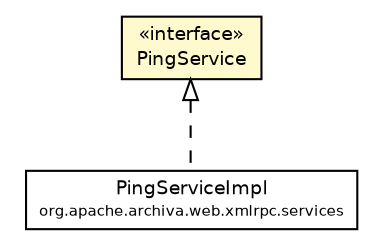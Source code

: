 #!/usr/local/bin/dot
#
# Class diagram 
# Generated by UmlGraph version 4.6 (http://www.spinellis.gr/sw/umlgraph)
#

digraph G {
	edge [fontname="Helvetica",fontsize=10,labelfontname="Helvetica",labelfontsize=10];
	node [fontname="Helvetica",fontsize=10,shape=plaintext];
	// org.apache.archiva.web.xmlrpc.api.PingService
	c163157 [label=<<table border="0" cellborder="1" cellspacing="0" cellpadding="2" port="p" bgcolor="lemonChiffon" href="./PingService.html">
		<tr><td><table border="0" cellspacing="0" cellpadding="1">
			<tr><td> &laquo;interface&raquo; </td></tr>
			<tr><td> PingService </td></tr>
		</table></td></tr>
		</table>>, fontname="Helvetica", fontcolor="black", fontsize=9.0];
	// org.apache.archiva.web.xmlrpc.services.PingServiceImpl
	c163167 [label=<<table border="0" cellborder="1" cellspacing="0" cellpadding="2" port="p" href="../services/PingServiceImpl.html">
		<tr><td><table border="0" cellspacing="0" cellpadding="1">
			<tr><td> PingServiceImpl </td></tr>
			<tr><td><font point-size="7.0"> org.apache.archiva.web.xmlrpc.services </font></td></tr>
		</table></td></tr>
		</table>>, fontname="Helvetica", fontcolor="black", fontsize=9.0];
	//org.apache.archiva.web.xmlrpc.services.PingServiceImpl implements org.apache.archiva.web.xmlrpc.api.PingService
	c163157:p -> c163167:p [dir=back,arrowtail=empty,style=dashed];
}

